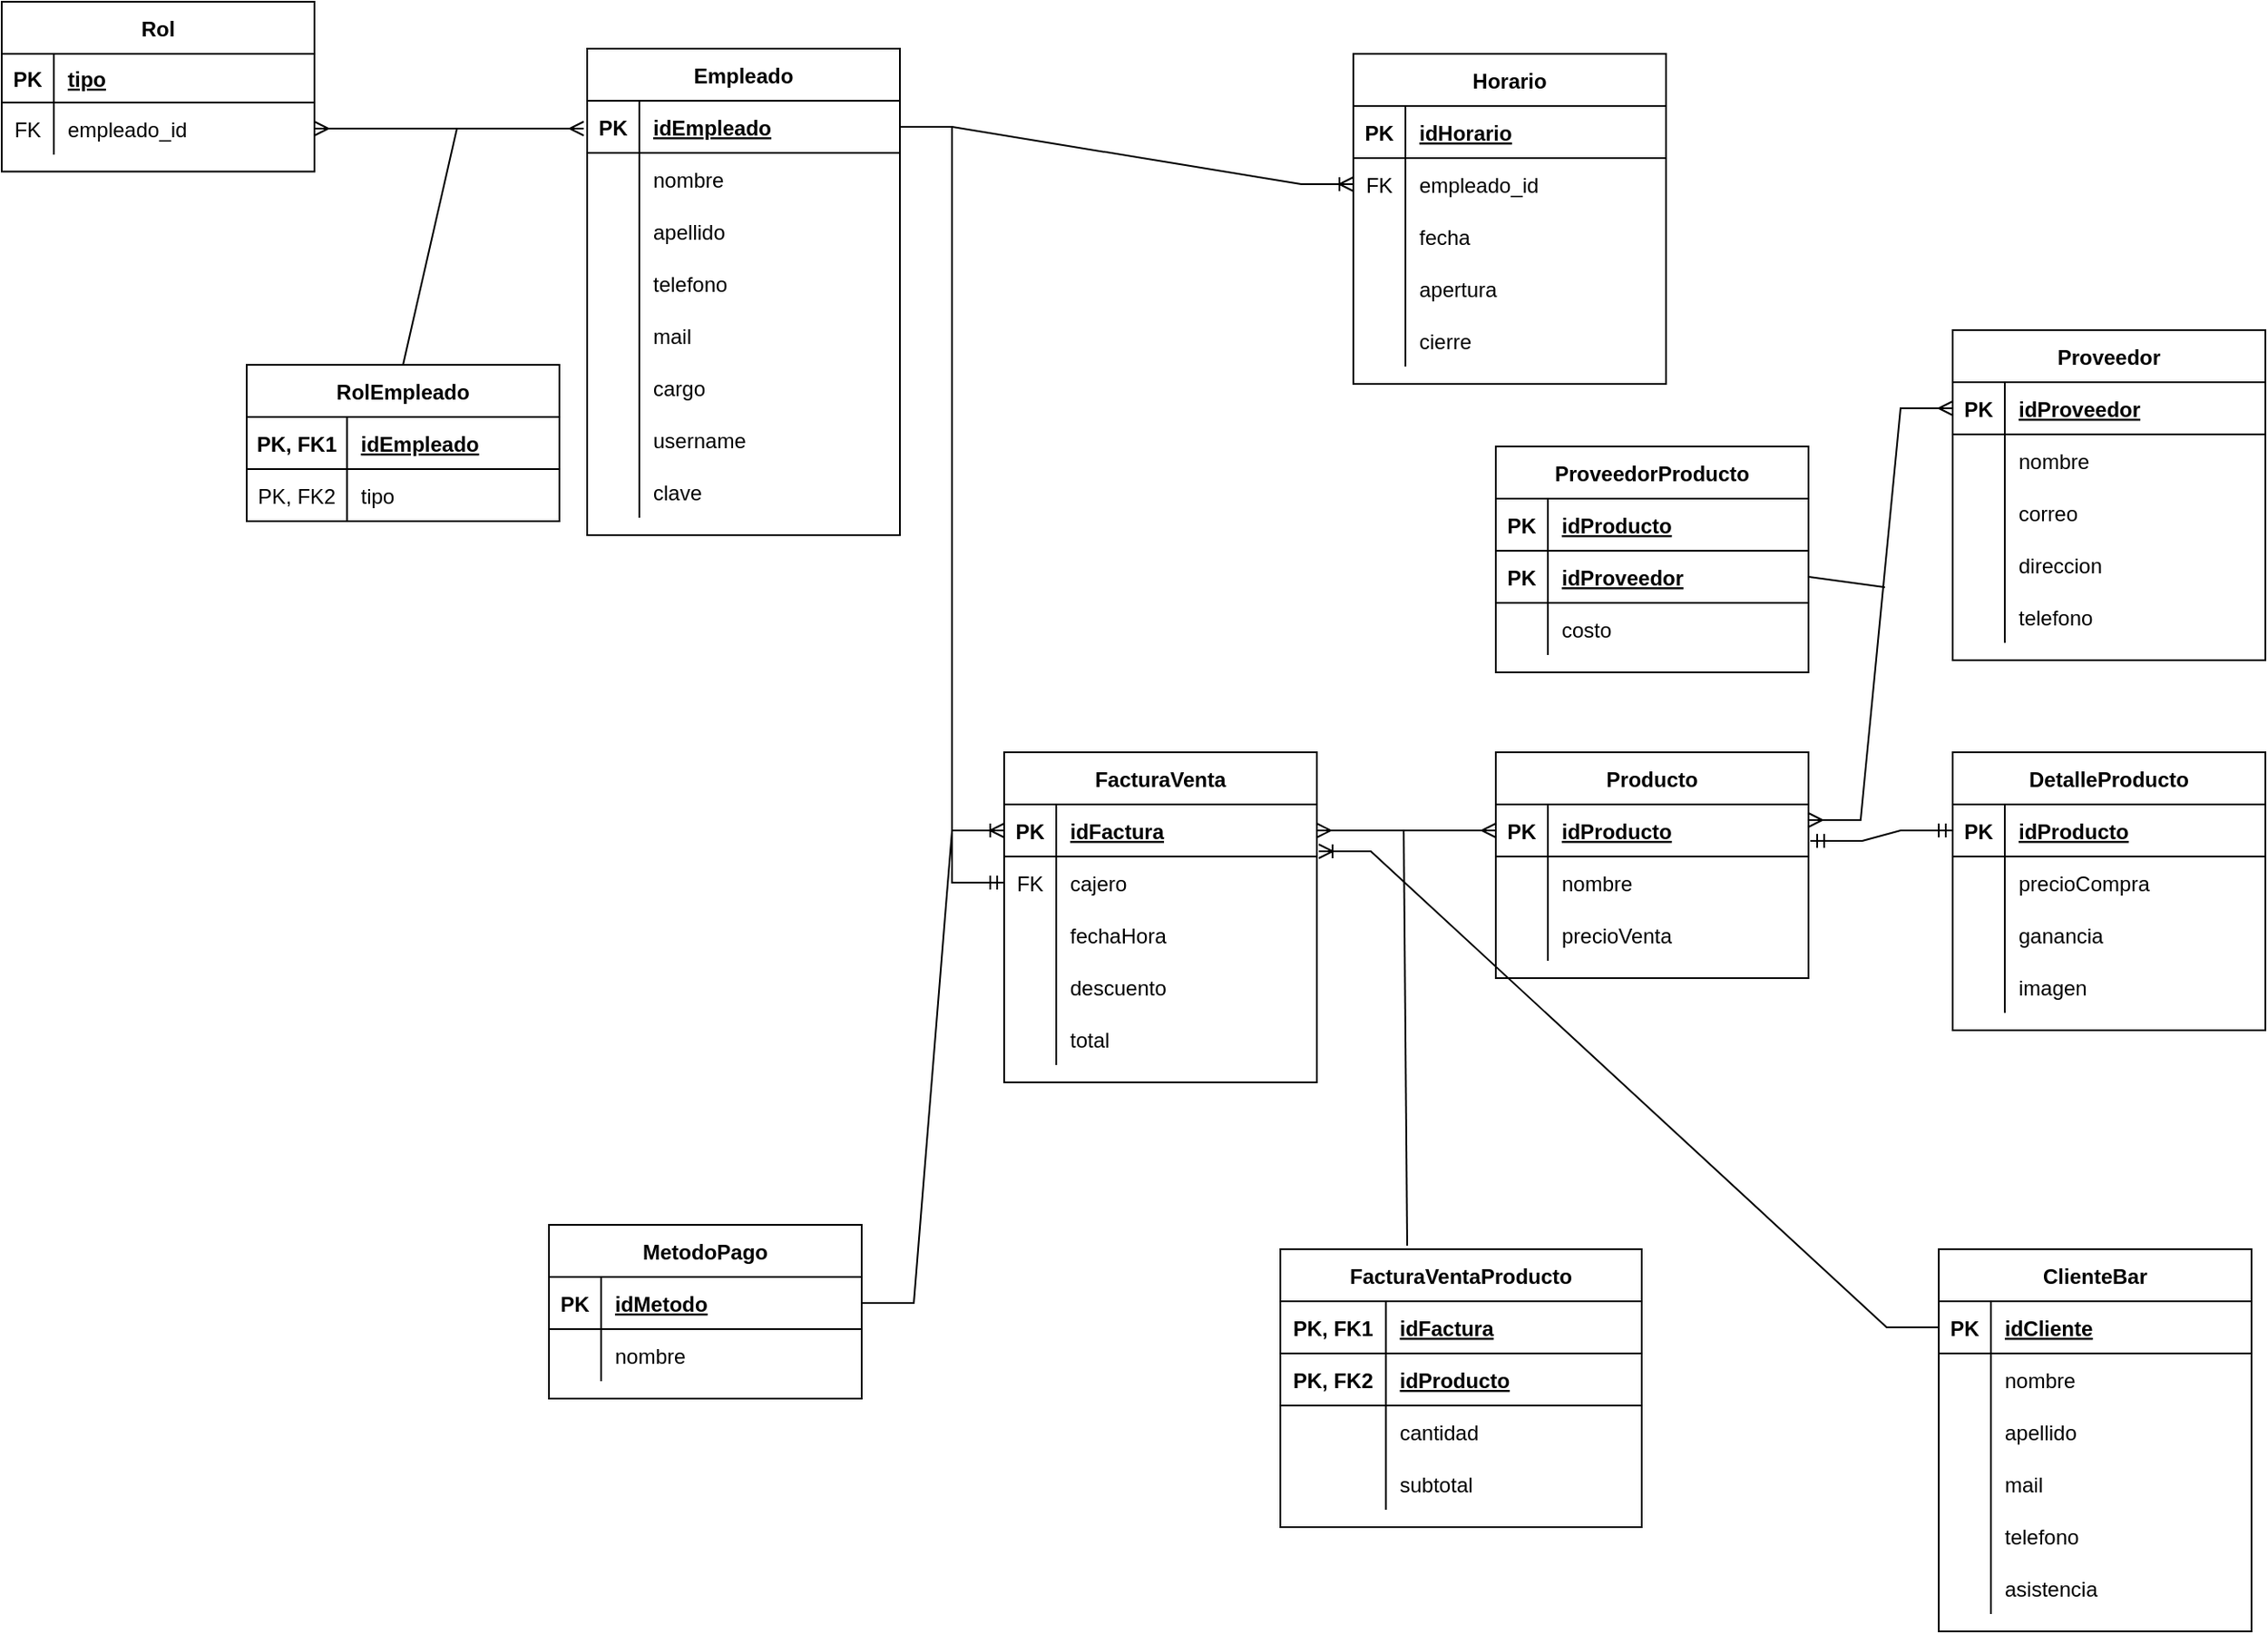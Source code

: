 <mxfile version="20.3.2" type="github" pages="2">
  <diagram id="lW57b-TwLnBvwgSmgEpE" name="Página-1">
    <mxGraphModel dx="2315" dy="766" grid="0" gridSize="10" guides="1" tooltips="1" connect="1" arrows="1" fold="1" page="1" pageScale="1" pageWidth="827" pageHeight="1169" math="0" shadow="0">
      <root>
        <mxCell id="0" />
        <mxCell id="1" parent="0" />
        <mxCell id="X1P7PTGHwS4XphQ649KA-1" value="Empleado" style="shape=table;startSize=30;container=1;collapsible=1;childLayout=tableLayout;fixedRows=1;rowLines=0;fontStyle=1;align=center;resizeLast=1;" parent="1" vertex="1">
          <mxGeometry x="20" y="49" width="180" height="280" as="geometry" />
        </mxCell>
        <mxCell id="X1P7PTGHwS4XphQ649KA-2" value="" style="shape=tableRow;horizontal=0;startSize=0;swimlaneHead=0;swimlaneBody=0;fillColor=none;collapsible=0;dropTarget=0;points=[[0,0.5],[1,0.5]];portConstraint=eastwest;top=0;left=0;right=0;bottom=1;" parent="X1P7PTGHwS4XphQ649KA-1" vertex="1">
          <mxGeometry y="30" width="180" height="30" as="geometry" />
        </mxCell>
        <mxCell id="X1P7PTGHwS4XphQ649KA-3" value="PK" style="shape=partialRectangle;connectable=0;fillColor=none;top=0;left=0;bottom=0;right=0;fontStyle=1;overflow=hidden;" parent="X1P7PTGHwS4XphQ649KA-2" vertex="1">
          <mxGeometry width="30" height="30" as="geometry">
            <mxRectangle width="30" height="30" as="alternateBounds" />
          </mxGeometry>
        </mxCell>
        <mxCell id="X1P7PTGHwS4XphQ649KA-4" value="idEmpleado" style="shape=partialRectangle;connectable=0;fillColor=none;top=0;left=0;bottom=0;right=0;align=left;spacingLeft=6;fontStyle=5;overflow=hidden;" parent="X1P7PTGHwS4XphQ649KA-2" vertex="1">
          <mxGeometry x="30" width="150" height="30" as="geometry">
            <mxRectangle width="150" height="30" as="alternateBounds" />
          </mxGeometry>
        </mxCell>
        <mxCell id="X1P7PTGHwS4XphQ649KA-5" value="" style="shape=tableRow;horizontal=0;startSize=0;swimlaneHead=0;swimlaneBody=0;fillColor=none;collapsible=0;dropTarget=0;points=[[0,0.5],[1,0.5]];portConstraint=eastwest;top=0;left=0;right=0;bottom=0;" parent="X1P7PTGHwS4XphQ649KA-1" vertex="1">
          <mxGeometry y="60" width="180" height="30" as="geometry" />
        </mxCell>
        <mxCell id="X1P7PTGHwS4XphQ649KA-6" value="" style="shape=partialRectangle;connectable=0;fillColor=none;top=0;left=0;bottom=0;right=0;editable=1;overflow=hidden;" parent="X1P7PTGHwS4XphQ649KA-5" vertex="1">
          <mxGeometry width="30" height="30" as="geometry">
            <mxRectangle width="30" height="30" as="alternateBounds" />
          </mxGeometry>
        </mxCell>
        <mxCell id="X1P7PTGHwS4XphQ649KA-7" value="nombre" style="shape=partialRectangle;connectable=0;fillColor=none;top=0;left=0;bottom=0;right=0;align=left;spacingLeft=6;overflow=hidden;" parent="X1P7PTGHwS4XphQ649KA-5" vertex="1">
          <mxGeometry x="30" width="150" height="30" as="geometry">
            <mxRectangle width="150" height="30" as="alternateBounds" />
          </mxGeometry>
        </mxCell>
        <mxCell id="X1P7PTGHwS4XphQ649KA-8" value="" style="shape=tableRow;horizontal=0;startSize=0;swimlaneHead=0;swimlaneBody=0;fillColor=none;collapsible=0;dropTarget=0;points=[[0,0.5],[1,0.5]];portConstraint=eastwest;top=0;left=0;right=0;bottom=0;" parent="X1P7PTGHwS4XphQ649KA-1" vertex="1">
          <mxGeometry y="90" width="180" height="30" as="geometry" />
        </mxCell>
        <mxCell id="X1P7PTGHwS4XphQ649KA-9" value="" style="shape=partialRectangle;connectable=0;fillColor=none;top=0;left=0;bottom=0;right=0;editable=1;overflow=hidden;" parent="X1P7PTGHwS4XphQ649KA-8" vertex="1">
          <mxGeometry width="30" height="30" as="geometry">
            <mxRectangle width="30" height="30" as="alternateBounds" />
          </mxGeometry>
        </mxCell>
        <mxCell id="X1P7PTGHwS4XphQ649KA-10" value="apellido" style="shape=partialRectangle;connectable=0;fillColor=none;top=0;left=0;bottom=0;right=0;align=left;spacingLeft=6;overflow=hidden;" parent="X1P7PTGHwS4XphQ649KA-8" vertex="1">
          <mxGeometry x="30" width="150" height="30" as="geometry">
            <mxRectangle width="150" height="30" as="alternateBounds" />
          </mxGeometry>
        </mxCell>
        <mxCell id="X1P7PTGHwS4XphQ649KA-11" value="" style="shape=tableRow;horizontal=0;startSize=0;swimlaneHead=0;swimlaneBody=0;fillColor=none;collapsible=0;dropTarget=0;points=[[0,0.5],[1,0.5]];portConstraint=eastwest;top=0;left=0;right=0;bottom=0;" parent="X1P7PTGHwS4XphQ649KA-1" vertex="1">
          <mxGeometry y="120" width="180" height="30" as="geometry" />
        </mxCell>
        <mxCell id="X1P7PTGHwS4XphQ649KA-12" value="" style="shape=partialRectangle;connectable=0;fillColor=none;top=0;left=0;bottom=0;right=0;editable=1;overflow=hidden;" parent="X1P7PTGHwS4XphQ649KA-11" vertex="1">
          <mxGeometry width="30" height="30" as="geometry">
            <mxRectangle width="30" height="30" as="alternateBounds" />
          </mxGeometry>
        </mxCell>
        <mxCell id="X1P7PTGHwS4XphQ649KA-13" value="telefono" style="shape=partialRectangle;connectable=0;fillColor=none;top=0;left=0;bottom=0;right=0;align=left;spacingLeft=6;overflow=hidden;" parent="X1P7PTGHwS4XphQ649KA-11" vertex="1">
          <mxGeometry x="30" width="150" height="30" as="geometry">
            <mxRectangle width="150" height="30" as="alternateBounds" />
          </mxGeometry>
        </mxCell>
        <mxCell id="X1P7PTGHwS4XphQ649KA-14" value="" style="shape=tableRow;horizontal=0;startSize=0;swimlaneHead=0;swimlaneBody=0;fillColor=none;collapsible=0;dropTarget=0;points=[[0,0.5],[1,0.5]];portConstraint=eastwest;top=0;left=0;right=0;bottom=0;" parent="X1P7PTGHwS4XphQ649KA-1" vertex="1">
          <mxGeometry y="150" width="180" height="30" as="geometry" />
        </mxCell>
        <mxCell id="X1P7PTGHwS4XphQ649KA-15" value="" style="shape=partialRectangle;connectable=0;fillColor=none;top=0;left=0;bottom=0;right=0;editable=1;overflow=hidden;" parent="X1P7PTGHwS4XphQ649KA-14" vertex="1">
          <mxGeometry width="30" height="30" as="geometry">
            <mxRectangle width="30" height="30" as="alternateBounds" />
          </mxGeometry>
        </mxCell>
        <mxCell id="X1P7PTGHwS4XphQ649KA-16" value="mail" style="shape=partialRectangle;connectable=0;fillColor=none;top=0;left=0;bottom=0;right=0;align=left;spacingLeft=6;overflow=hidden;" parent="X1P7PTGHwS4XphQ649KA-14" vertex="1">
          <mxGeometry x="30" width="150" height="30" as="geometry">
            <mxRectangle width="150" height="30" as="alternateBounds" />
          </mxGeometry>
        </mxCell>
        <mxCell id="X1P7PTGHwS4XphQ649KA-17" value="" style="shape=tableRow;horizontal=0;startSize=0;swimlaneHead=0;swimlaneBody=0;fillColor=none;collapsible=0;dropTarget=0;points=[[0,0.5],[1,0.5]];portConstraint=eastwest;top=0;left=0;right=0;bottom=0;" parent="X1P7PTGHwS4XphQ649KA-1" vertex="1">
          <mxGeometry y="180" width="180" height="30" as="geometry" />
        </mxCell>
        <mxCell id="X1P7PTGHwS4XphQ649KA-18" value="" style="shape=partialRectangle;connectable=0;fillColor=none;top=0;left=0;bottom=0;right=0;editable=1;overflow=hidden;" parent="X1P7PTGHwS4XphQ649KA-17" vertex="1">
          <mxGeometry width="30" height="30" as="geometry">
            <mxRectangle width="30" height="30" as="alternateBounds" />
          </mxGeometry>
        </mxCell>
        <mxCell id="X1P7PTGHwS4XphQ649KA-19" value="cargo" style="shape=partialRectangle;connectable=0;fillColor=none;top=0;left=0;bottom=0;right=0;align=left;spacingLeft=6;overflow=hidden;" parent="X1P7PTGHwS4XphQ649KA-17" vertex="1">
          <mxGeometry x="30" width="150" height="30" as="geometry">
            <mxRectangle width="150" height="30" as="alternateBounds" />
          </mxGeometry>
        </mxCell>
        <mxCell id="X1P7PTGHwS4XphQ649KA-20" value="" style="shape=tableRow;horizontal=0;startSize=0;swimlaneHead=0;swimlaneBody=0;fillColor=none;collapsible=0;dropTarget=0;points=[[0,0.5],[1,0.5]];portConstraint=eastwest;top=0;left=0;right=0;bottom=0;" parent="X1P7PTGHwS4XphQ649KA-1" vertex="1">
          <mxGeometry y="210" width="180" height="30" as="geometry" />
        </mxCell>
        <mxCell id="X1P7PTGHwS4XphQ649KA-21" value="" style="shape=partialRectangle;connectable=0;fillColor=none;top=0;left=0;bottom=0;right=0;editable=1;overflow=hidden;" parent="X1P7PTGHwS4XphQ649KA-20" vertex="1">
          <mxGeometry width="30" height="30" as="geometry">
            <mxRectangle width="30" height="30" as="alternateBounds" />
          </mxGeometry>
        </mxCell>
        <mxCell id="X1P7PTGHwS4XphQ649KA-22" value="username" style="shape=partialRectangle;connectable=0;fillColor=none;top=0;left=0;bottom=0;right=0;align=left;spacingLeft=6;overflow=hidden;" parent="X1P7PTGHwS4XphQ649KA-20" vertex="1">
          <mxGeometry x="30" width="150" height="30" as="geometry">
            <mxRectangle width="150" height="30" as="alternateBounds" />
          </mxGeometry>
        </mxCell>
        <mxCell id="X1P7PTGHwS4XphQ649KA-23" value="" style="shape=tableRow;horizontal=0;startSize=0;swimlaneHead=0;swimlaneBody=0;fillColor=none;collapsible=0;dropTarget=0;points=[[0,0.5],[1,0.5]];portConstraint=eastwest;top=0;left=0;right=0;bottom=0;" parent="X1P7PTGHwS4XphQ649KA-1" vertex="1">
          <mxGeometry y="240" width="180" height="30" as="geometry" />
        </mxCell>
        <mxCell id="X1P7PTGHwS4XphQ649KA-24" value="" style="shape=partialRectangle;connectable=0;fillColor=none;top=0;left=0;bottom=0;right=0;editable=1;overflow=hidden;" parent="X1P7PTGHwS4XphQ649KA-23" vertex="1">
          <mxGeometry width="30" height="30" as="geometry">
            <mxRectangle width="30" height="30" as="alternateBounds" />
          </mxGeometry>
        </mxCell>
        <mxCell id="X1P7PTGHwS4XphQ649KA-25" value="clave" style="shape=partialRectangle;connectable=0;fillColor=none;top=0;left=0;bottom=0;right=0;align=left;spacingLeft=6;overflow=hidden;" parent="X1P7PTGHwS4XphQ649KA-23" vertex="1">
          <mxGeometry x="30" width="150" height="30" as="geometry">
            <mxRectangle width="150" height="30" as="alternateBounds" />
          </mxGeometry>
        </mxCell>
        <mxCell id="X1P7PTGHwS4XphQ649KA-43" value="Horario" style="shape=table;startSize=30;container=1;collapsible=1;childLayout=tableLayout;fixedRows=1;rowLines=0;fontStyle=1;align=center;resizeLast=1;" parent="1" vertex="1">
          <mxGeometry x="461" y="52" width="180" height="190" as="geometry">
            <mxRectangle x="263" y="49" width="78" height="30" as="alternateBounds" />
          </mxGeometry>
        </mxCell>
        <mxCell id="X1P7PTGHwS4XphQ649KA-44" value="" style="shape=tableRow;horizontal=0;startSize=0;swimlaneHead=0;swimlaneBody=0;fillColor=none;collapsible=0;dropTarget=0;points=[[0,0.5],[1,0.5]];portConstraint=eastwest;top=0;left=0;right=0;bottom=1;" parent="X1P7PTGHwS4XphQ649KA-43" vertex="1">
          <mxGeometry y="30" width="180" height="30" as="geometry" />
        </mxCell>
        <mxCell id="X1P7PTGHwS4XphQ649KA-45" value="PK" style="shape=partialRectangle;connectable=0;fillColor=none;top=0;left=0;bottom=0;right=0;fontStyle=1;overflow=hidden;" parent="X1P7PTGHwS4XphQ649KA-44" vertex="1">
          <mxGeometry width="30" height="30" as="geometry">
            <mxRectangle width="30" height="30" as="alternateBounds" />
          </mxGeometry>
        </mxCell>
        <mxCell id="X1P7PTGHwS4XphQ649KA-46" value="idHorario" style="shape=partialRectangle;connectable=0;fillColor=none;top=0;left=0;bottom=0;right=0;align=left;spacingLeft=6;fontStyle=5;overflow=hidden;" parent="X1P7PTGHwS4XphQ649KA-44" vertex="1">
          <mxGeometry x="30" width="150" height="30" as="geometry">
            <mxRectangle width="150" height="30" as="alternateBounds" />
          </mxGeometry>
        </mxCell>
        <mxCell id="X1P7PTGHwS4XphQ649KA-47" value="" style="shape=tableRow;horizontal=0;startSize=0;swimlaneHead=0;swimlaneBody=0;fillColor=none;collapsible=0;dropTarget=0;points=[[0,0.5],[1,0.5]];portConstraint=eastwest;top=0;left=0;right=0;bottom=0;" parent="X1P7PTGHwS4XphQ649KA-43" vertex="1">
          <mxGeometry y="60" width="180" height="30" as="geometry" />
        </mxCell>
        <mxCell id="X1P7PTGHwS4XphQ649KA-48" value="FK" style="shape=partialRectangle;connectable=0;fillColor=none;top=0;left=0;bottom=0;right=0;editable=1;overflow=hidden;" parent="X1P7PTGHwS4XphQ649KA-47" vertex="1">
          <mxGeometry width="30" height="30" as="geometry">
            <mxRectangle width="30" height="30" as="alternateBounds" />
          </mxGeometry>
        </mxCell>
        <mxCell id="X1P7PTGHwS4XphQ649KA-49" value="empleado_id" style="shape=partialRectangle;connectable=0;fillColor=none;top=0;left=0;bottom=0;right=0;align=left;spacingLeft=6;overflow=hidden;" parent="X1P7PTGHwS4XphQ649KA-47" vertex="1">
          <mxGeometry x="30" width="150" height="30" as="geometry">
            <mxRectangle width="150" height="30" as="alternateBounds" />
          </mxGeometry>
        </mxCell>
        <mxCell id="X1P7PTGHwS4XphQ649KA-57" value="" style="shape=tableRow;horizontal=0;startSize=0;swimlaneHead=0;swimlaneBody=0;fillColor=none;collapsible=0;dropTarget=0;points=[[0,0.5],[1,0.5]];portConstraint=eastwest;top=0;left=0;right=0;bottom=0;" parent="X1P7PTGHwS4XphQ649KA-43" vertex="1">
          <mxGeometry y="90" width="180" height="30" as="geometry" />
        </mxCell>
        <mxCell id="X1P7PTGHwS4XphQ649KA-58" value="" style="shape=partialRectangle;connectable=0;fillColor=none;top=0;left=0;bottom=0;right=0;editable=1;overflow=hidden;" parent="X1P7PTGHwS4XphQ649KA-57" vertex="1">
          <mxGeometry width="30" height="30" as="geometry">
            <mxRectangle width="30" height="30" as="alternateBounds" />
          </mxGeometry>
        </mxCell>
        <mxCell id="X1P7PTGHwS4XphQ649KA-59" value="fecha" style="shape=partialRectangle;connectable=0;fillColor=none;top=0;left=0;bottom=0;right=0;align=left;spacingLeft=6;overflow=hidden;" parent="X1P7PTGHwS4XphQ649KA-57" vertex="1">
          <mxGeometry x="30" width="150" height="30" as="geometry">
            <mxRectangle width="150" height="30" as="alternateBounds" />
          </mxGeometry>
        </mxCell>
        <mxCell id="X1P7PTGHwS4XphQ649KA-50" value="" style="shape=tableRow;horizontal=0;startSize=0;swimlaneHead=0;swimlaneBody=0;fillColor=none;collapsible=0;dropTarget=0;points=[[0,0.5],[1,0.5]];portConstraint=eastwest;top=0;left=0;right=0;bottom=0;" parent="X1P7PTGHwS4XphQ649KA-43" vertex="1">
          <mxGeometry y="120" width="180" height="30" as="geometry" />
        </mxCell>
        <mxCell id="X1P7PTGHwS4XphQ649KA-51" value="" style="shape=partialRectangle;connectable=0;fillColor=none;top=0;left=0;bottom=0;right=0;editable=1;overflow=hidden;" parent="X1P7PTGHwS4XphQ649KA-50" vertex="1">
          <mxGeometry width="30" height="30" as="geometry">
            <mxRectangle width="30" height="30" as="alternateBounds" />
          </mxGeometry>
        </mxCell>
        <mxCell id="X1P7PTGHwS4XphQ649KA-52" value="apertura" style="shape=partialRectangle;connectable=0;fillColor=none;top=0;left=0;bottom=0;right=0;align=left;spacingLeft=6;overflow=hidden;" parent="X1P7PTGHwS4XphQ649KA-50" vertex="1">
          <mxGeometry x="30" width="150" height="30" as="geometry">
            <mxRectangle width="150" height="30" as="alternateBounds" />
          </mxGeometry>
        </mxCell>
        <mxCell id="X1P7PTGHwS4XphQ649KA-53" value="" style="shape=tableRow;horizontal=0;startSize=0;swimlaneHead=0;swimlaneBody=0;fillColor=none;collapsible=0;dropTarget=0;points=[[0,0.5],[1,0.5]];portConstraint=eastwest;top=0;left=0;right=0;bottom=0;" parent="X1P7PTGHwS4XphQ649KA-43" vertex="1">
          <mxGeometry y="150" width="180" height="30" as="geometry" />
        </mxCell>
        <mxCell id="X1P7PTGHwS4XphQ649KA-54" value="" style="shape=partialRectangle;connectable=0;fillColor=none;top=0;left=0;bottom=0;right=0;editable=1;overflow=hidden;" parent="X1P7PTGHwS4XphQ649KA-53" vertex="1">
          <mxGeometry width="30" height="30" as="geometry">
            <mxRectangle width="30" height="30" as="alternateBounds" />
          </mxGeometry>
        </mxCell>
        <mxCell id="X1P7PTGHwS4XphQ649KA-55" value="cierre" style="shape=partialRectangle;connectable=0;fillColor=none;top=0;left=0;bottom=0;right=0;align=left;spacingLeft=6;overflow=hidden;" parent="X1P7PTGHwS4XphQ649KA-53" vertex="1">
          <mxGeometry x="30" width="150" height="30" as="geometry">
            <mxRectangle width="150" height="30" as="alternateBounds" />
          </mxGeometry>
        </mxCell>
        <mxCell id="X1P7PTGHwS4XphQ649KA-56" value="" style="edgeStyle=entityRelationEdgeStyle;fontSize=12;html=1;endArrow=ERoneToMany;rounded=0;exitX=1;exitY=0.5;exitDx=0;exitDy=0;entryX=0;entryY=0.5;entryDx=0;entryDy=0;" parent="1" source="X1P7PTGHwS4XphQ649KA-2" target="X1P7PTGHwS4XphQ649KA-47" edge="1">
          <mxGeometry width="100" height="100" relative="1" as="geometry">
            <mxPoint x="307" y="224" as="sourcePoint" />
            <mxPoint x="407" y="124" as="targetPoint" />
          </mxGeometry>
        </mxCell>
        <mxCell id="7folMFNce2Q8STamdjqk-1" value="Rol" style="shape=table;startSize=30;container=1;collapsible=1;childLayout=tableLayout;fixedRows=1;rowLines=0;fontStyle=1;align=center;resizeLast=1;" vertex="1" parent="1">
          <mxGeometry x="-317" y="22" width="180" height="97.75" as="geometry" />
        </mxCell>
        <mxCell id="7folMFNce2Q8STamdjqk-2" value="" style="shape=tableRow;horizontal=0;startSize=0;swimlaneHead=0;swimlaneBody=0;fillColor=none;collapsible=0;dropTarget=0;points=[[0,0.5],[1,0.5]];portConstraint=eastwest;top=0;left=0;right=0;bottom=1;" vertex="1" parent="7folMFNce2Q8STamdjqk-1">
          <mxGeometry y="30" width="180" height="28" as="geometry" />
        </mxCell>
        <mxCell id="7folMFNce2Q8STamdjqk-3" value="PK" style="shape=partialRectangle;connectable=0;fillColor=none;top=0;left=0;bottom=0;right=0;fontStyle=1;overflow=hidden;" vertex="1" parent="7folMFNce2Q8STamdjqk-2">
          <mxGeometry width="30" height="28" as="geometry">
            <mxRectangle width="30" height="28" as="alternateBounds" />
          </mxGeometry>
        </mxCell>
        <mxCell id="7folMFNce2Q8STamdjqk-4" value="tipo" style="shape=partialRectangle;connectable=0;fillColor=none;top=0;left=0;bottom=0;right=0;align=left;spacingLeft=6;fontStyle=5;overflow=hidden;" vertex="1" parent="7folMFNce2Q8STamdjqk-2">
          <mxGeometry x="30" width="150" height="28" as="geometry">
            <mxRectangle width="150" height="28" as="alternateBounds" />
          </mxGeometry>
        </mxCell>
        <mxCell id="7folMFNce2Q8STamdjqk-8" value="" style="shape=tableRow;horizontal=0;startSize=0;swimlaneHead=0;swimlaneBody=0;fillColor=none;collapsible=0;dropTarget=0;points=[[0,0.5],[1,0.5]];portConstraint=eastwest;top=0;left=0;right=0;bottom=0;" vertex="1" parent="7folMFNce2Q8STamdjqk-1">
          <mxGeometry y="58" width="180" height="30" as="geometry" />
        </mxCell>
        <mxCell id="7folMFNce2Q8STamdjqk-9" value="FK" style="shape=partialRectangle;connectable=0;fillColor=none;top=0;left=0;bottom=0;right=0;editable=1;overflow=hidden;" vertex="1" parent="7folMFNce2Q8STamdjqk-8">
          <mxGeometry width="30" height="30" as="geometry">
            <mxRectangle width="30" height="30" as="alternateBounds" />
          </mxGeometry>
        </mxCell>
        <mxCell id="7folMFNce2Q8STamdjqk-10" value="empleado_id" style="shape=partialRectangle;connectable=0;fillColor=none;top=0;left=0;bottom=0;right=0;align=left;spacingLeft=6;overflow=hidden;" vertex="1" parent="7folMFNce2Q8STamdjqk-8">
          <mxGeometry x="30" width="150" height="30" as="geometry">
            <mxRectangle width="150" height="30" as="alternateBounds" />
          </mxGeometry>
        </mxCell>
        <mxCell id="7folMFNce2Q8STamdjqk-15" value="FacturaVenta" style="shape=table;startSize=30;container=1;collapsible=1;childLayout=tableLayout;fixedRows=1;rowLines=0;fontStyle=1;align=center;resizeLast=1;" vertex="1" parent="1">
          <mxGeometry x="260" y="454" width="180" height="190" as="geometry" />
        </mxCell>
        <mxCell id="7folMFNce2Q8STamdjqk-16" value="" style="shape=tableRow;horizontal=0;startSize=0;swimlaneHead=0;swimlaneBody=0;fillColor=none;collapsible=0;dropTarget=0;points=[[0,0.5],[1,0.5]];portConstraint=eastwest;top=0;left=0;right=0;bottom=1;" vertex="1" parent="7folMFNce2Q8STamdjqk-15">
          <mxGeometry y="30" width="180" height="30" as="geometry" />
        </mxCell>
        <mxCell id="7folMFNce2Q8STamdjqk-17" value="PK" style="shape=partialRectangle;connectable=0;fillColor=none;top=0;left=0;bottom=0;right=0;fontStyle=1;overflow=hidden;" vertex="1" parent="7folMFNce2Q8STamdjqk-16">
          <mxGeometry width="30" height="30" as="geometry">
            <mxRectangle width="30" height="30" as="alternateBounds" />
          </mxGeometry>
        </mxCell>
        <mxCell id="7folMFNce2Q8STamdjqk-18" value="idFactura" style="shape=partialRectangle;connectable=0;fillColor=none;top=0;left=0;bottom=0;right=0;align=left;spacingLeft=6;fontStyle=5;overflow=hidden;" vertex="1" parent="7folMFNce2Q8STamdjqk-16">
          <mxGeometry x="30" width="150" height="30" as="geometry">
            <mxRectangle width="150" height="30" as="alternateBounds" />
          </mxGeometry>
        </mxCell>
        <mxCell id="7folMFNce2Q8STamdjqk-28" value="" style="shape=tableRow;horizontal=0;startSize=0;swimlaneHead=0;swimlaneBody=0;fillColor=none;collapsible=0;dropTarget=0;points=[[0,0.5],[1,0.5]];portConstraint=eastwest;top=0;left=0;right=0;bottom=0;" vertex="1" parent="7folMFNce2Q8STamdjqk-15">
          <mxGeometry y="60" width="180" height="30" as="geometry" />
        </mxCell>
        <mxCell id="7folMFNce2Q8STamdjqk-29" value="FK" style="shape=partialRectangle;connectable=0;fillColor=none;top=0;left=0;bottom=0;right=0;editable=1;overflow=hidden;" vertex="1" parent="7folMFNce2Q8STamdjqk-28">
          <mxGeometry width="30" height="30" as="geometry">
            <mxRectangle width="30" height="30" as="alternateBounds" />
          </mxGeometry>
        </mxCell>
        <mxCell id="7folMFNce2Q8STamdjqk-30" value="cajero" style="shape=partialRectangle;connectable=0;fillColor=none;top=0;left=0;bottom=0;right=0;align=left;spacingLeft=6;overflow=hidden;" vertex="1" parent="7folMFNce2Q8STamdjqk-28">
          <mxGeometry x="30" width="150" height="30" as="geometry">
            <mxRectangle width="150" height="30" as="alternateBounds" />
          </mxGeometry>
        </mxCell>
        <mxCell id="7folMFNce2Q8STamdjqk-19" value="" style="shape=tableRow;horizontal=0;startSize=0;swimlaneHead=0;swimlaneBody=0;fillColor=none;collapsible=0;dropTarget=0;points=[[0,0.5],[1,0.5]];portConstraint=eastwest;top=0;left=0;right=0;bottom=0;" vertex="1" parent="7folMFNce2Q8STamdjqk-15">
          <mxGeometry y="90" width="180" height="30" as="geometry" />
        </mxCell>
        <mxCell id="7folMFNce2Q8STamdjqk-20" value="" style="shape=partialRectangle;connectable=0;fillColor=none;top=0;left=0;bottom=0;right=0;editable=1;overflow=hidden;" vertex="1" parent="7folMFNce2Q8STamdjqk-19">
          <mxGeometry width="30" height="30" as="geometry">
            <mxRectangle width="30" height="30" as="alternateBounds" />
          </mxGeometry>
        </mxCell>
        <mxCell id="7folMFNce2Q8STamdjqk-21" value="fechaHora" style="shape=partialRectangle;connectable=0;fillColor=none;top=0;left=0;bottom=0;right=0;align=left;spacingLeft=6;overflow=hidden;" vertex="1" parent="7folMFNce2Q8STamdjqk-19">
          <mxGeometry x="30" width="150" height="30" as="geometry">
            <mxRectangle width="150" height="30" as="alternateBounds" />
          </mxGeometry>
        </mxCell>
        <mxCell id="7folMFNce2Q8STamdjqk-22" value="" style="shape=tableRow;horizontal=0;startSize=0;swimlaneHead=0;swimlaneBody=0;fillColor=none;collapsible=0;dropTarget=0;points=[[0,0.5],[1,0.5]];portConstraint=eastwest;top=0;left=0;right=0;bottom=0;" vertex="1" parent="7folMFNce2Q8STamdjqk-15">
          <mxGeometry y="120" width="180" height="30" as="geometry" />
        </mxCell>
        <mxCell id="7folMFNce2Q8STamdjqk-23" value="" style="shape=partialRectangle;connectable=0;fillColor=none;top=0;left=0;bottom=0;right=0;editable=1;overflow=hidden;" vertex="1" parent="7folMFNce2Q8STamdjqk-22">
          <mxGeometry width="30" height="30" as="geometry">
            <mxRectangle width="30" height="30" as="alternateBounds" />
          </mxGeometry>
        </mxCell>
        <mxCell id="7folMFNce2Q8STamdjqk-24" value="descuento" style="shape=partialRectangle;connectable=0;fillColor=none;top=0;left=0;bottom=0;right=0;align=left;spacingLeft=6;overflow=hidden;" vertex="1" parent="7folMFNce2Q8STamdjqk-22">
          <mxGeometry x="30" width="150" height="30" as="geometry">
            <mxRectangle width="150" height="30" as="alternateBounds" />
          </mxGeometry>
        </mxCell>
        <mxCell id="7folMFNce2Q8STamdjqk-25" value="" style="shape=tableRow;horizontal=0;startSize=0;swimlaneHead=0;swimlaneBody=0;fillColor=none;collapsible=0;dropTarget=0;points=[[0,0.5],[1,0.5]];portConstraint=eastwest;top=0;left=0;right=0;bottom=0;" vertex="1" parent="7folMFNce2Q8STamdjqk-15">
          <mxGeometry y="150" width="180" height="30" as="geometry" />
        </mxCell>
        <mxCell id="7folMFNce2Q8STamdjqk-26" value="" style="shape=partialRectangle;connectable=0;fillColor=none;top=0;left=0;bottom=0;right=0;editable=1;overflow=hidden;" vertex="1" parent="7folMFNce2Q8STamdjqk-25">
          <mxGeometry width="30" height="30" as="geometry">
            <mxRectangle width="30" height="30" as="alternateBounds" />
          </mxGeometry>
        </mxCell>
        <mxCell id="7folMFNce2Q8STamdjqk-27" value="total" style="shape=partialRectangle;connectable=0;fillColor=none;top=0;left=0;bottom=0;right=0;align=left;spacingLeft=6;overflow=hidden;" vertex="1" parent="7folMFNce2Q8STamdjqk-25">
          <mxGeometry x="30" width="150" height="30" as="geometry">
            <mxRectangle width="150" height="30" as="alternateBounds" />
          </mxGeometry>
        </mxCell>
        <mxCell id="7folMFNce2Q8STamdjqk-31" value="" style="edgeStyle=entityRelationEdgeStyle;fontSize=12;html=1;endArrow=ERmandOne;rounded=0;exitX=1;exitY=0.5;exitDx=0;exitDy=0;entryX=0;entryY=0.5;entryDx=0;entryDy=0;" edge="1" parent="1" source="X1P7PTGHwS4XphQ649KA-2" target="7folMFNce2Q8STamdjqk-28">
          <mxGeometry width="100" height="100" relative="1" as="geometry">
            <mxPoint x="330" y="437" as="sourcePoint" />
            <mxPoint x="430" y="337" as="targetPoint" />
          </mxGeometry>
        </mxCell>
        <mxCell id="7folMFNce2Q8STamdjqk-32" value="Producto" style="shape=table;startSize=30;container=1;collapsible=1;childLayout=tableLayout;fixedRows=1;rowLines=0;fontStyle=1;align=center;resizeLast=1;" vertex="1" parent="1">
          <mxGeometry x="543" y="454" width="180" height="130" as="geometry" />
        </mxCell>
        <mxCell id="7folMFNce2Q8STamdjqk-33" value="" style="shape=tableRow;horizontal=0;startSize=0;swimlaneHead=0;swimlaneBody=0;fillColor=none;collapsible=0;dropTarget=0;points=[[0,0.5],[1,0.5]];portConstraint=eastwest;top=0;left=0;right=0;bottom=1;" vertex="1" parent="7folMFNce2Q8STamdjqk-32">
          <mxGeometry y="30" width="180" height="30" as="geometry" />
        </mxCell>
        <mxCell id="7folMFNce2Q8STamdjqk-34" value="PK" style="shape=partialRectangle;connectable=0;fillColor=none;top=0;left=0;bottom=0;right=0;fontStyle=1;overflow=hidden;" vertex="1" parent="7folMFNce2Q8STamdjqk-33">
          <mxGeometry width="30" height="30" as="geometry">
            <mxRectangle width="30" height="30" as="alternateBounds" />
          </mxGeometry>
        </mxCell>
        <mxCell id="7folMFNce2Q8STamdjqk-35" value="idProducto" style="shape=partialRectangle;connectable=0;fillColor=none;top=0;left=0;bottom=0;right=0;align=left;spacingLeft=6;fontStyle=5;overflow=hidden;" vertex="1" parent="7folMFNce2Q8STamdjqk-33">
          <mxGeometry x="30" width="150" height="30" as="geometry">
            <mxRectangle width="150" height="30" as="alternateBounds" />
          </mxGeometry>
        </mxCell>
        <mxCell id="7folMFNce2Q8STamdjqk-36" value="" style="shape=tableRow;horizontal=0;startSize=0;swimlaneHead=0;swimlaneBody=0;fillColor=none;collapsible=0;dropTarget=0;points=[[0,0.5],[1,0.5]];portConstraint=eastwest;top=0;left=0;right=0;bottom=0;" vertex="1" parent="7folMFNce2Q8STamdjqk-32">
          <mxGeometry y="60" width="180" height="30" as="geometry" />
        </mxCell>
        <mxCell id="7folMFNce2Q8STamdjqk-37" value="" style="shape=partialRectangle;connectable=0;fillColor=none;top=0;left=0;bottom=0;right=0;editable=1;overflow=hidden;" vertex="1" parent="7folMFNce2Q8STamdjqk-36">
          <mxGeometry width="30" height="30" as="geometry">
            <mxRectangle width="30" height="30" as="alternateBounds" />
          </mxGeometry>
        </mxCell>
        <mxCell id="7folMFNce2Q8STamdjqk-38" value="nombre" style="shape=partialRectangle;connectable=0;fillColor=none;top=0;left=0;bottom=0;right=0;align=left;spacingLeft=6;overflow=hidden;" vertex="1" parent="7folMFNce2Q8STamdjqk-36">
          <mxGeometry x="30" width="150" height="30" as="geometry">
            <mxRectangle width="150" height="30" as="alternateBounds" />
          </mxGeometry>
        </mxCell>
        <mxCell id="7folMFNce2Q8STamdjqk-42" value="" style="shape=tableRow;horizontal=0;startSize=0;swimlaneHead=0;swimlaneBody=0;fillColor=none;collapsible=0;dropTarget=0;points=[[0,0.5],[1,0.5]];portConstraint=eastwest;top=0;left=0;right=0;bottom=0;" vertex="1" parent="7folMFNce2Q8STamdjqk-32">
          <mxGeometry y="90" width="180" height="30" as="geometry" />
        </mxCell>
        <mxCell id="7folMFNce2Q8STamdjqk-43" value="" style="shape=partialRectangle;connectable=0;fillColor=none;top=0;left=0;bottom=0;right=0;editable=1;overflow=hidden;" vertex="1" parent="7folMFNce2Q8STamdjqk-42">
          <mxGeometry width="30" height="30" as="geometry">
            <mxRectangle width="30" height="30" as="alternateBounds" />
          </mxGeometry>
        </mxCell>
        <mxCell id="7folMFNce2Q8STamdjqk-44" value="precioVenta" style="shape=partialRectangle;connectable=0;fillColor=none;top=0;left=0;bottom=0;right=0;align=left;spacingLeft=6;overflow=hidden;" vertex="1" parent="7folMFNce2Q8STamdjqk-42">
          <mxGeometry x="30" width="150" height="30" as="geometry">
            <mxRectangle width="150" height="30" as="alternateBounds" />
          </mxGeometry>
        </mxCell>
        <mxCell id="7folMFNce2Q8STamdjqk-51" value="FacturaVentaProducto" style="shape=table;startSize=30;container=1;collapsible=1;childLayout=tableLayout;fixedRows=1;rowLines=0;fontStyle=1;align=center;resizeLast=1;" vertex="1" parent="1">
          <mxGeometry x="419" y="740" width="208" height="160" as="geometry" />
        </mxCell>
        <mxCell id="7folMFNce2Q8STamdjqk-52" value="" style="shape=tableRow;horizontal=0;startSize=0;swimlaneHead=0;swimlaneBody=0;fillColor=none;collapsible=0;dropTarget=0;points=[[0,0.5],[1,0.5]];portConstraint=eastwest;top=0;left=0;right=0;bottom=1;" vertex="1" parent="7folMFNce2Q8STamdjqk-51">
          <mxGeometry y="30" width="208" height="30" as="geometry" />
        </mxCell>
        <mxCell id="7folMFNce2Q8STamdjqk-53" value="PK, FK1" style="shape=partialRectangle;connectable=0;fillColor=none;top=0;left=0;bottom=0;right=0;fontStyle=1;overflow=hidden;" vertex="1" parent="7folMFNce2Q8STamdjqk-52">
          <mxGeometry width="60.75" height="30" as="geometry">
            <mxRectangle width="60.75" height="30" as="alternateBounds" />
          </mxGeometry>
        </mxCell>
        <mxCell id="7folMFNce2Q8STamdjqk-54" value="idFactura" style="shape=partialRectangle;connectable=0;fillColor=none;top=0;left=0;bottom=0;right=0;align=left;spacingLeft=6;fontStyle=5;overflow=hidden;" vertex="1" parent="7folMFNce2Q8STamdjqk-52">
          <mxGeometry x="60.75" width="147.25" height="30" as="geometry">
            <mxRectangle width="147.25" height="30" as="alternateBounds" />
          </mxGeometry>
        </mxCell>
        <mxCell id="7folMFNce2Q8STamdjqk-65" value="" style="shape=tableRow;horizontal=0;startSize=0;swimlaneHead=0;swimlaneBody=0;fillColor=none;collapsible=0;dropTarget=0;points=[[0,0.5],[1,0.5]];portConstraint=eastwest;top=0;left=0;right=0;bottom=1;" vertex="1" parent="7folMFNce2Q8STamdjqk-51">
          <mxGeometry y="60" width="208" height="30" as="geometry" />
        </mxCell>
        <mxCell id="7folMFNce2Q8STamdjqk-66" value="PK, FK2" style="shape=partialRectangle;connectable=0;fillColor=none;top=0;left=0;bottom=0;right=0;fontStyle=1;overflow=hidden;" vertex="1" parent="7folMFNce2Q8STamdjqk-65">
          <mxGeometry width="60.75" height="30" as="geometry">
            <mxRectangle width="60.75" height="30" as="alternateBounds" />
          </mxGeometry>
        </mxCell>
        <mxCell id="7folMFNce2Q8STamdjqk-67" value="idProducto" style="shape=partialRectangle;connectable=0;fillColor=none;top=0;left=0;bottom=0;right=0;align=left;spacingLeft=6;fontStyle=5;overflow=hidden;" vertex="1" parent="7folMFNce2Q8STamdjqk-65">
          <mxGeometry x="60.75" width="147.25" height="30" as="geometry">
            <mxRectangle width="147.25" height="30" as="alternateBounds" />
          </mxGeometry>
        </mxCell>
        <mxCell id="7folMFNce2Q8STamdjqk-55" value="" style="shape=tableRow;horizontal=0;startSize=0;swimlaneHead=0;swimlaneBody=0;fillColor=none;collapsible=0;dropTarget=0;points=[[0,0.5],[1,0.5]];portConstraint=eastwest;top=0;left=0;right=0;bottom=0;" vertex="1" parent="7folMFNce2Q8STamdjqk-51">
          <mxGeometry y="90" width="208" height="30" as="geometry" />
        </mxCell>
        <mxCell id="7folMFNce2Q8STamdjqk-56" value="" style="shape=partialRectangle;connectable=0;fillColor=none;top=0;left=0;bottom=0;right=0;editable=1;overflow=hidden;" vertex="1" parent="7folMFNce2Q8STamdjqk-55">
          <mxGeometry width="60.75" height="30" as="geometry">
            <mxRectangle width="60.75" height="30" as="alternateBounds" />
          </mxGeometry>
        </mxCell>
        <mxCell id="7folMFNce2Q8STamdjqk-57" value="cantidad" style="shape=partialRectangle;connectable=0;fillColor=none;top=0;left=0;bottom=0;right=0;align=left;spacingLeft=6;overflow=hidden;" vertex="1" parent="7folMFNce2Q8STamdjqk-55">
          <mxGeometry x="60.75" width="147.25" height="30" as="geometry">
            <mxRectangle width="147.25" height="30" as="alternateBounds" />
          </mxGeometry>
        </mxCell>
        <mxCell id="7folMFNce2Q8STamdjqk-58" value="" style="shape=tableRow;horizontal=0;startSize=0;swimlaneHead=0;swimlaneBody=0;fillColor=none;collapsible=0;dropTarget=0;points=[[0,0.5],[1,0.5]];portConstraint=eastwest;top=0;left=0;right=0;bottom=0;" vertex="1" parent="7folMFNce2Q8STamdjqk-51">
          <mxGeometry y="120" width="208" height="30" as="geometry" />
        </mxCell>
        <mxCell id="7folMFNce2Q8STamdjqk-59" value="" style="shape=partialRectangle;connectable=0;fillColor=none;top=0;left=0;bottom=0;right=0;editable=1;overflow=hidden;" vertex="1" parent="7folMFNce2Q8STamdjqk-58">
          <mxGeometry width="60.75" height="30" as="geometry">
            <mxRectangle width="60.75" height="30" as="alternateBounds" />
          </mxGeometry>
        </mxCell>
        <mxCell id="7folMFNce2Q8STamdjqk-60" value="subtotal" style="shape=partialRectangle;connectable=0;fillColor=none;top=0;left=0;bottom=0;right=0;align=left;spacingLeft=6;overflow=hidden;" vertex="1" parent="7folMFNce2Q8STamdjqk-58">
          <mxGeometry x="60.75" width="147.25" height="30" as="geometry">
            <mxRectangle width="147.25" height="30" as="alternateBounds" />
          </mxGeometry>
        </mxCell>
        <mxCell id="c0gi4Zz9E6E7DHoRW9YD-1" value="RolEmpleado" style="shape=table;startSize=30;container=1;collapsible=1;childLayout=tableLayout;fixedRows=1;rowLines=0;fontStyle=1;align=center;resizeLast=1;" vertex="1" parent="1">
          <mxGeometry x="-176" y="231" width="180" height="90" as="geometry" />
        </mxCell>
        <mxCell id="c0gi4Zz9E6E7DHoRW9YD-2" value="" style="shape=tableRow;horizontal=0;startSize=0;swimlaneHead=0;swimlaneBody=0;fillColor=none;collapsible=0;dropTarget=0;points=[[0,0.5],[1,0.5]];portConstraint=eastwest;top=0;left=0;right=0;bottom=1;" vertex="1" parent="c0gi4Zz9E6E7DHoRW9YD-1">
          <mxGeometry y="30" width="180" height="30" as="geometry" />
        </mxCell>
        <mxCell id="c0gi4Zz9E6E7DHoRW9YD-3" value="PK, FK1" style="shape=partialRectangle;connectable=0;fillColor=none;top=0;left=0;bottom=0;right=0;fontStyle=1;overflow=hidden;" vertex="1" parent="c0gi4Zz9E6E7DHoRW9YD-2">
          <mxGeometry width="57.75" height="30" as="geometry">
            <mxRectangle width="57.75" height="30" as="alternateBounds" />
          </mxGeometry>
        </mxCell>
        <mxCell id="c0gi4Zz9E6E7DHoRW9YD-4" value="idEmpleado" style="shape=partialRectangle;connectable=0;fillColor=none;top=0;left=0;bottom=0;right=0;align=left;spacingLeft=6;fontStyle=5;overflow=hidden;" vertex="1" parent="c0gi4Zz9E6E7DHoRW9YD-2">
          <mxGeometry x="57.75" width="122.25" height="30" as="geometry">
            <mxRectangle width="122.25" height="30" as="alternateBounds" />
          </mxGeometry>
        </mxCell>
        <mxCell id="c0gi4Zz9E6E7DHoRW9YD-5" value="" style="shape=tableRow;horizontal=0;startSize=0;swimlaneHead=0;swimlaneBody=0;fillColor=none;collapsible=0;dropTarget=0;points=[[0,0.5],[1,0.5]];portConstraint=eastwest;top=0;left=0;right=0;bottom=0;" vertex="1" parent="c0gi4Zz9E6E7DHoRW9YD-1">
          <mxGeometry y="60" width="180" height="30" as="geometry" />
        </mxCell>
        <mxCell id="c0gi4Zz9E6E7DHoRW9YD-6" value="PK, FK2" style="shape=partialRectangle;connectable=0;fillColor=none;top=0;left=0;bottom=0;right=0;editable=1;overflow=hidden;" vertex="1" parent="c0gi4Zz9E6E7DHoRW9YD-5">
          <mxGeometry width="57.75" height="30" as="geometry">
            <mxRectangle width="57.75" height="30" as="alternateBounds" />
          </mxGeometry>
        </mxCell>
        <mxCell id="c0gi4Zz9E6E7DHoRW9YD-7" value="tipo" style="shape=partialRectangle;connectable=0;fillColor=none;top=0;left=0;bottom=0;right=0;align=left;spacingLeft=6;overflow=hidden;" vertex="1" parent="c0gi4Zz9E6E7DHoRW9YD-5">
          <mxGeometry x="57.75" width="122.25" height="30" as="geometry">
            <mxRectangle width="122.25" height="30" as="alternateBounds" />
          </mxGeometry>
        </mxCell>
        <mxCell id="c0gi4Zz9E6E7DHoRW9YD-20" value="" style="edgeStyle=entityRelationEdgeStyle;fontSize=12;html=1;endArrow=ERmany;startArrow=ERmany;rounded=0;" edge="1" parent="1" source="7folMFNce2Q8STamdjqk-8">
          <mxGeometry width="100" height="100" relative="1" as="geometry">
            <mxPoint x="-82" y="195" as="sourcePoint" />
            <mxPoint x="18" y="95" as="targetPoint" />
          </mxGeometry>
        </mxCell>
        <mxCell id="c0gi4Zz9E6E7DHoRW9YD-21" value="" style="endArrow=none;html=1;rounded=0;exitX=0.5;exitY=0;exitDx=0;exitDy=0;" edge="1" parent="1" source="c0gi4Zz9E6E7DHoRW9YD-1">
          <mxGeometry relative="1" as="geometry">
            <mxPoint x="-5" y="301" as="sourcePoint" />
            <mxPoint x="-55" y="95" as="targetPoint" />
          </mxGeometry>
        </mxCell>
        <mxCell id="c0gi4Zz9E6E7DHoRW9YD-22" value="DetalleProducto" style="shape=table;startSize=30;container=1;collapsible=1;childLayout=tableLayout;fixedRows=1;rowLines=0;fontStyle=1;align=center;resizeLast=1;" vertex="1" parent="1">
          <mxGeometry x="806" y="454" width="180" height="160" as="geometry" />
        </mxCell>
        <mxCell id="c0gi4Zz9E6E7DHoRW9YD-23" value="" style="shape=tableRow;horizontal=0;startSize=0;swimlaneHead=0;swimlaneBody=0;fillColor=none;collapsible=0;dropTarget=0;points=[[0,0.5],[1,0.5]];portConstraint=eastwest;top=0;left=0;right=0;bottom=1;" vertex="1" parent="c0gi4Zz9E6E7DHoRW9YD-22">
          <mxGeometry y="30" width="180" height="30" as="geometry" />
        </mxCell>
        <mxCell id="c0gi4Zz9E6E7DHoRW9YD-24" value="PK" style="shape=partialRectangle;connectable=0;fillColor=none;top=0;left=0;bottom=0;right=0;fontStyle=1;overflow=hidden;" vertex="1" parent="c0gi4Zz9E6E7DHoRW9YD-23">
          <mxGeometry width="30" height="30" as="geometry">
            <mxRectangle width="30" height="30" as="alternateBounds" />
          </mxGeometry>
        </mxCell>
        <mxCell id="c0gi4Zz9E6E7DHoRW9YD-25" value="idProducto" style="shape=partialRectangle;connectable=0;fillColor=none;top=0;left=0;bottom=0;right=0;align=left;spacingLeft=6;fontStyle=5;overflow=hidden;" vertex="1" parent="c0gi4Zz9E6E7DHoRW9YD-23">
          <mxGeometry x="30" width="150" height="30" as="geometry">
            <mxRectangle width="150" height="30" as="alternateBounds" />
          </mxGeometry>
        </mxCell>
        <mxCell id="c0gi4Zz9E6E7DHoRW9YD-26" value="" style="shape=tableRow;horizontal=0;startSize=0;swimlaneHead=0;swimlaneBody=0;fillColor=none;collapsible=0;dropTarget=0;points=[[0,0.5],[1,0.5]];portConstraint=eastwest;top=0;left=0;right=0;bottom=0;" vertex="1" parent="c0gi4Zz9E6E7DHoRW9YD-22">
          <mxGeometry y="60" width="180" height="30" as="geometry" />
        </mxCell>
        <mxCell id="c0gi4Zz9E6E7DHoRW9YD-27" value="" style="shape=partialRectangle;connectable=0;fillColor=none;top=0;left=0;bottom=0;right=0;editable=1;overflow=hidden;" vertex="1" parent="c0gi4Zz9E6E7DHoRW9YD-26">
          <mxGeometry width="30" height="30" as="geometry">
            <mxRectangle width="30" height="30" as="alternateBounds" />
          </mxGeometry>
        </mxCell>
        <mxCell id="c0gi4Zz9E6E7DHoRW9YD-28" value="precioCompra" style="shape=partialRectangle;connectable=0;fillColor=none;top=0;left=0;bottom=0;right=0;align=left;spacingLeft=6;overflow=hidden;" vertex="1" parent="c0gi4Zz9E6E7DHoRW9YD-26">
          <mxGeometry x="30" width="150" height="30" as="geometry">
            <mxRectangle width="150" height="30" as="alternateBounds" />
          </mxGeometry>
        </mxCell>
        <mxCell id="c0gi4Zz9E6E7DHoRW9YD-29" value="" style="shape=tableRow;horizontal=0;startSize=0;swimlaneHead=0;swimlaneBody=0;fillColor=none;collapsible=0;dropTarget=0;points=[[0,0.5],[1,0.5]];portConstraint=eastwest;top=0;left=0;right=0;bottom=0;" vertex="1" parent="c0gi4Zz9E6E7DHoRW9YD-22">
          <mxGeometry y="90" width="180" height="30" as="geometry" />
        </mxCell>
        <mxCell id="c0gi4Zz9E6E7DHoRW9YD-30" value="" style="shape=partialRectangle;connectable=0;fillColor=none;top=0;left=0;bottom=0;right=0;editable=1;overflow=hidden;" vertex="1" parent="c0gi4Zz9E6E7DHoRW9YD-29">
          <mxGeometry width="30" height="30" as="geometry">
            <mxRectangle width="30" height="30" as="alternateBounds" />
          </mxGeometry>
        </mxCell>
        <mxCell id="c0gi4Zz9E6E7DHoRW9YD-31" value="ganancia" style="shape=partialRectangle;connectable=0;fillColor=none;top=0;left=0;bottom=0;right=0;align=left;spacingLeft=6;overflow=hidden;" vertex="1" parent="c0gi4Zz9E6E7DHoRW9YD-29">
          <mxGeometry x="30" width="150" height="30" as="geometry">
            <mxRectangle width="150" height="30" as="alternateBounds" />
          </mxGeometry>
        </mxCell>
        <mxCell id="c0gi4Zz9E6E7DHoRW9YD-32" value="" style="shape=tableRow;horizontal=0;startSize=0;swimlaneHead=0;swimlaneBody=0;fillColor=none;collapsible=0;dropTarget=0;points=[[0,0.5],[1,0.5]];portConstraint=eastwest;top=0;left=0;right=0;bottom=0;" vertex="1" parent="c0gi4Zz9E6E7DHoRW9YD-22">
          <mxGeometry y="120" width="180" height="30" as="geometry" />
        </mxCell>
        <mxCell id="c0gi4Zz9E6E7DHoRW9YD-33" value="" style="shape=partialRectangle;connectable=0;fillColor=none;top=0;left=0;bottom=0;right=0;editable=1;overflow=hidden;" vertex="1" parent="c0gi4Zz9E6E7DHoRW9YD-32">
          <mxGeometry width="30" height="30" as="geometry">
            <mxRectangle width="30" height="30" as="alternateBounds" />
          </mxGeometry>
        </mxCell>
        <mxCell id="c0gi4Zz9E6E7DHoRW9YD-34" value="imagen" style="shape=partialRectangle;connectable=0;fillColor=none;top=0;left=0;bottom=0;right=0;align=left;spacingLeft=6;overflow=hidden;" vertex="1" parent="c0gi4Zz9E6E7DHoRW9YD-32">
          <mxGeometry x="30" width="150" height="30" as="geometry">
            <mxRectangle width="150" height="30" as="alternateBounds" />
          </mxGeometry>
        </mxCell>
        <mxCell id="c0gi4Zz9E6E7DHoRW9YD-35" value="" style="edgeStyle=entityRelationEdgeStyle;fontSize=12;html=1;endArrow=ERmandOne;startArrow=ERmandOne;rounded=0;entryX=0;entryY=0.5;entryDx=0;entryDy=0;" edge="1" parent="1" target="c0gi4Zz9E6E7DHoRW9YD-23">
          <mxGeometry width="100" height="100" relative="1" as="geometry">
            <mxPoint x="724" y="505" as="sourcePoint" />
            <mxPoint x="912" y="546" as="targetPoint" />
          </mxGeometry>
        </mxCell>
        <mxCell id="c0gi4Zz9E6E7DHoRW9YD-36" value="" style="edgeStyle=entityRelationEdgeStyle;fontSize=12;html=1;endArrow=ERmany;startArrow=ERmany;rounded=0;entryX=0;entryY=0.5;entryDx=0;entryDy=0;exitX=1;exitY=0.5;exitDx=0;exitDy=0;" edge="1" parent="1" source="7folMFNce2Q8STamdjqk-16" target="7folMFNce2Q8STamdjqk-33">
          <mxGeometry width="100" height="100" relative="1" as="geometry">
            <mxPoint x="408" y="646" as="sourcePoint" />
            <mxPoint x="508" y="546" as="targetPoint" />
          </mxGeometry>
        </mxCell>
        <mxCell id="c0gi4Zz9E6E7DHoRW9YD-37" value="" style="endArrow=none;html=1;rounded=0;" edge="1" parent="1">
          <mxGeometry relative="1" as="geometry">
            <mxPoint x="490" y="499" as="sourcePoint" />
            <mxPoint x="492" y="738" as="targetPoint" />
          </mxGeometry>
        </mxCell>
        <mxCell id="c0gi4Zz9E6E7DHoRW9YD-38" value="Proveedor" style="shape=table;startSize=30;container=1;collapsible=1;childLayout=tableLayout;fixedRows=1;rowLines=0;fontStyle=1;align=center;resizeLast=1;" vertex="1" parent="1">
          <mxGeometry x="806" y="211" width="180" height="190" as="geometry" />
        </mxCell>
        <mxCell id="c0gi4Zz9E6E7DHoRW9YD-39" value="" style="shape=tableRow;horizontal=0;startSize=0;swimlaneHead=0;swimlaneBody=0;fillColor=none;collapsible=0;dropTarget=0;points=[[0,0.5],[1,0.5]];portConstraint=eastwest;top=0;left=0;right=0;bottom=1;" vertex="1" parent="c0gi4Zz9E6E7DHoRW9YD-38">
          <mxGeometry y="30" width="180" height="30" as="geometry" />
        </mxCell>
        <mxCell id="c0gi4Zz9E6E7DHoRW9YD-40" value="PK" style="shape=partialRectangle;connectable=0;fillColor=none;top=0;left=0;bottom=0;right=0;fontStyle=1;overflow=hidden;" vertex="1" parent="c0gi4Zz9E6E7DHoRW9YD-39">
          <mxGeometry width="30" height="30" as="geometry">
            <mxRectangle width="30" height="30" as="alternateBounds" />
          </mxGeometry>
        </mxCell>
        <mxCell id="c0gi4Zz9E6E7DHoRW9YD-41" value="idProveedor" style="shape=partialRectangle;connectable=0;fillColor=none;top=0;left=0;bottom=0;right=0;align=left;spacingLeft=6;fontStyle=5;overflow=hidden;" vertex="1" parent="c0gi4Zz9E6E7DHoRW9YD-39">
          <mxGeometry x="30" width="150" height="30" as="geometry">
            <mxRectangle width="150" height="30" as="alternateBounds" />
          </mxGeometry>
        </mxCell>
        <mxCell id="c0gi4Zz9E6E7DHoRW9YD-42" value="" style="shape=tableRow;horizontal=0;startSize=0;swimlaneHead=0;swimlaneBody=0;fillColor=none;collapsible=0;dropTarget=0;points=[[0,0.5],[1,0.5]];portConstraint=eastwest;top=0;left=0;right=0;bottom=0;" vertex="1" parent="c0gi4Zz9E6E7DHoRW9YD-38">
          <mxGeometry y="60" width="180" height="30" as="geometry" />
        </mxCell>
        <mxCell id="c0gi4Zz9E6E7DHoRW9YD-43" value="" style="shape=partialRectangle;connectable=0;fillColor=none;top=0;left=0;bottom=0;right=0;editable=1;overflow=hidden;" vertex="1" parent="c0gi4Zz9E6E7DHoRW9YD-42">
          <mxGeometry width="30" height="30" as="geometry">
            <mxRectangle width="30" height="30" as="alternateBounds" />
          </mxGeometry>
        </mxCell>
        <mxCell id="c0gi4Zz9E6E7DHoRW9YD-44" value="nombre" style="shape=partialRectangle;connectable=0;fillColor=none;top=0;left=0;bottom=0;right=0;align=left;spacingLeft=6;overflow=hidden;" vertex="1" parent="c0gi4Zz9E6E7DHoRW9YD-42">
          <mxGeometry x="30" width="150" height="30" as="geometry">
            <mxRectangle width="150" height="30" as="alternateBounds" />
          </mxGeometry>
        </mxCell>
        <mxCell id="c0gi4Zz9E6E7DHoRW9YD-45" value="" style="shape=tableRow;horizontal=0;startSize=0;swimlaneHead=0;swimlaneBody=0;fillColor=none;collapsible=0;dropTarget=0;points=[[0,0.5],[1,0.5]];portConstraint=eastwest;top=0;left=0;right=0;bottom=0;" vertex="1" parent="c0gi4Zz9E6E7DHoRW9YD-38">
          <mxGeometry y="90" width="180" height="30" as="geometry" />
        </mxCell>
        <mxCell id="c0gi4Zz9E6E7DHoRW9YD-46" value="" style="shape=partialRectangle;connectable=0;fillColor=none;top=0;left=0;bottom=0;right=0;editable=1;overflow=hidden;" vertex="1" parent="c0gi4Zz9E6E7DHoRW9YD-45">
          <mxGeometry width="30" height="30" as="geometry">
            <mxRectangle width="30" height="30" as="alternateBounds" />
          </mxGeometry>
        </mxCell>
        <mxCell id="c0gi4Zz9E6E7DHoRW9YD-47" value="correo" style="shape=partialRectangle;connectable=0;fillColor=none;top=0;left=0;bottom=0;right=0;align=left;spacingLeft=6;overflow=hidden;" vertex="1" parent="c0gi4Zz9E6E7DHoRW9YD-45">
          <mxGeometry x="30" width="150" height="30" as="geometry">
            <mxRectangle width="150" height="30" as="alternateBounds" />
          </mxGeometry>
        </mxCell>
        <mxCell id="c0gi4Zz9E6E7DHoRW9YD-48" value="" style="shape=tableRow;horizontal=0;startSize=0;swimlaneHead=0;swimlaneBody=0;fillColor=none;collapsible=0;dropTarget=0;points=[[0,0.5],[1,0.5]];portConstraint=eastwest;top=0;left=0;right=0;bottom=0;" vertex="1" parent="c0gi4Zz9E6E7DHoRW9YD-38">
          <mxGeometry y="120" width="180" height="30" as="geometry" />
        </mxCell>
        <mxCell id="c0gi4Zz9E6E7DHoRW9YD-49" value="" style="shape=partialRectangle;connectable=0;fillColor=none;top=0;left=0;bottom=0;right=0;editable=1;overflow=hidden;" vertex="1" parent="c0gi4Zz9E6E7DHoRW9YD-48">
          <mxGeometry width="30" height="30" as="geometry">
            <mxRectangle width="30" height="30" as="alternateBounds" />
          </mxGeometry>
        </mxCell>
        <mxCell id="c0gi4Zz9E6E7DHoRW9YD-50" value="direccion" style="shape=partialRectangle;connectable=0;fillColor=none;top=0;left=0;bottom=0;right=0;align=left;spacingLeft=6;overflow=hidden;" vertex="1" parent="c0gi4Zz9E6E7DHoRW9YD-48">
          <mxGeometry x="30" width="150" height="30" as="geometry">
            <mxRectangle width="150" height="30" as="alternateBounds" />
          </mxGeometry>
        </mxCell>
        <mxCell id="c0gi4Zz9E6E7DHoRW9YD-51" value="" style="shape=tableRow;horizontal=0;startSize=0;swimlaneHead=0;swimlaneBody=0;fillColor=none;collapsible=0;dropTarget=0;points=[[0,0.5],[1,0.5]];portConstraint=eastwest;top=0;left=0;right=0;bottom=0;" vertex="1" parent="c0gi4Zz9E6E7DHoRW9YD-38">
          <mxGeometry y="150" width="180" height="30" as="geometry" />
        </mxCell>
        <mxCell id="c0gi4Zz9E6E7DHoRW9YD-52" value="" style="shape=partialRectangle;connectable=0;fillColor=none;top=0;left=0;bottom=0;right=0;editable=1;overflow=hidden;" vertex="1" parent="c0gi4Zz9E6E7DHoRW9YD-51">
          <mxGeometry width="30" height="30" as="geometry">
            <mxRectangle width="30" height="30" as="alternateBounds" />
          </mxGeometry>
        </mxCell>
        <mxCell id="c0gi4Zz9E6E7DHoRW9YD-53" value="telefono" style="shape=partialRectangle;connectable=0;fillColor=none;top=0;left=0;bottom=0;right=0;align=left;spacingLeft=6;overflow=hidden;" vertex="1" parent="c0gi4Zz9E6E7DHoRW9YD-51">
          <mxGeometry x="30" width="150" height="30" as="geometry">
            <mxRectangle width="150" height="30" as="alternateBounds" />
          </mxGeometry>
        </mxCell>
        <mxCell id="c0gi4Zz9E6E7DHoRW9YD-54" value="ProveedorProducto" style="shape=table;startSize=30;container=1;collapsible=1;childLayout=tableLayout;fixedRows=1;rowLines=0;fontStyle=1;align=center;resizeLast=1;" vertex="1" parent="1">
          <mxGeometry x="543" y="278" width="180" height="130" as="geometry" />
        </mxCell>
        <mxCell id="c0gi4Zz9E6E7DHoRW9YD-55" value="" style="shape=tableRow;horizontal=0;startSize=0;swimlaneHead=0;swimlaneBody=0;fillColor=none;collapsible=0;dropTarget=0;points=[[0,0.5],[1,0.5]];portConstraint=eastwest;top=0;left=0;right=0;bottom=1;" vertex="1" parent="c0gi4Zz9E6E7DHoRW9YD-54">
          <mxGeometry y="30" width="180" height="30" as="geometry" />
        </mxCell>
        <mxCell id="c0gi4Zz9E6E7DHoRW9YD-56" value="PK" style="shape=partialRectangle;connectable=0;fillColor=none;top=0;left=0;bottom=0;right=0;fontStyle=1;overflow=hidden;" vertex="1" parent="c0gi4Zz9E6E7DHoRW9YD-55">
          <mxGeometry width="30" height="30" as="geometry">
            <mxRectangle width="30" height="30" as="alternateBounds" />
          </mxGeometry>
        </mxCell>
        <mxCell id="c0gi4Zz9E6E7DHoRW9YD-57" value="idProducto" style="shape=partialRectangle;connectable=0;fillColor=none;top=0;left=0;bottom=0;right=0;align=left;spacingLeft=6;fontStyle=5;overflow=hidden;" vertex="1" parent="c0gi4Zz9E6E7DHoRW9YD-55">
          <mxGeometry x="30" width="150" height="30" as="geometry">
            <mxRectangle width="150" height="30" as="alternateBounds" />
          </mxGeometry>
        </mxCell>
        <mxCell id="c0gi4Zz9E6E7DHoRW9YD-68" value="" style="shape=tableRow;horizontal=0;startSize=0;swimlaneHead=0;swimlaneBody=0;fillColor=none;collapsible=0;dropTarget=0;points=[[0,0.5],[1,0.5]];portConstraint=eastwest;top=0;left=0;right=0;bottom=1;" vertex="1" parent="c0gi4Zz9E6E7DHoRW9YD-54">
          <mxGeometry y="60" width="180" height="30" as="geometry" />
        </mxCell>
        <mxCell id="c0gi4Zz9E6E7DHoRW9YD-69" value="PK" style="shape=partialRectangle;connectable=0;fillColor=none;top=0;left=0;bottom=0;right=0;fontStyle=1;overflow=hidden;" vertex="1" parent="c0gi4Zz9E6E7DHoRW9YD-68">
          <mxGeometry width="30" height="30" as="geometry">
            <mxRectangle width="30" height="30" as="alternateBounds" />
          </mxGeometry>
        </mxCell>
        <mxCell id="c0gi4Zz9E6E7DHoRW9YD-70" value="idProveedor" style="shape=partialRectangle;connectable=0;fillColor=none;top=0;left=0;bottom=0;right=0;align=left;spacingLeft=6;fontStyle=5;overflow=hidden;" vertex="1" parent="c0gi4Zz9E6E7DHoRW9YD-68">
          <mxGeometry x="30" width="150" height="30" as="geometry">
            <mxRectangle width="150" height="30" as="alternateBounds" />
          </mxGeometry>
        </mxCell>
        <mxCell id="c0gi4Zz9E6E7DHoRW9YD-58" value="" style="shape=tableRow;horizontal=0;startSize=0;swimlaneHead=0;swimlaneBody=0;fillColor=none;collapsible=0;dropTarget=0;points=[[0,0.5],[1,0.5]];portConstraint=eastwest;top=0;left=0;right=0;bottom=0;" vertex="1" parent="c0gi4Zz9E6E7DHoRW9YD-54">
          <mxGeometry y="90" width="180" height="30" as="geometry" />
        </mxCell>
        <mxCell id="c0gi4Zz9E6E7DHoRW9YD-59" value="" style="shape=partialRectangle;connectable=0;fillColor=none;top=0;left=0;bottom=0;right=0;editable=1;overflow=hidden;" vertex="1" parent="c0gi4Zz9E6E7DHoRW9YD-58">
          <mxGeometry width="30" height="30" as="geometry">
            <mxRectangle width="30" height="30" as="alternateBounds" />
          </mxGeometry>
        </mxCell>
        <mxCell id="c0gi4Zz9E6E7DHoRW9YD-60" value="costo" style="shape=partialRectangle;connectable=0;fillColor=none;top=0;left=0;bottom=0;right=0;align=left;spacingLeft=6;overflow=hidden;" vertex="1" parent="c0gi4Zz9E6E7DHoRW9YD-58">
          <mxGeometry x="30" width="150" height="30" as="geometry">
            <mxRectangle width="150" height="30" as="alternateBounds" />
          </mxGeometry>
        </mxCell>
        <mxCell id="c0gi4Zz9E6E7DHoRW9YD-71" value="" style="edgeStyle=entityRelationEdgeStyle;fontSize=12;html=1;endArrow=ERmany;startArrow=ERmany;rounded=0;exitX=1;exitY=0.3;exitDx=0;exitDy=0;entryX=0;entryY=0.5;entryDx=0;entryDy=0;exitPerimeter=0;" edge="1" parent="1" source="7folMFNce2Q8STamdjqk-33" target="c0gi4Zz9E6E7DHoRW9YD-39">
          <mxGeometry width="100" height="100" relative="1" as="geometry">
            <mxPoint x="751" y="371" as="sourcePoint" />
            <mxPoint x="851" y="271" as="targetPoint" />
          </mxGeometry>
        </mxCell>
        <mxCell id="c0gi4Zz9E6E7DHoRW9YD-72" value="" style="endArrow=none;html=1;rounded=0;exitX=1;exitY=0.5;exitDx=0;exitDy=0;" edge="1" parent="1" source="c0gi4Zz9E6E7DHoRW9YD-68">
          <mxGeometry relative="1" as="geometry">
            <mxPoint x="592" y="321" as="sourcePoint" />
            <mxPoint x="767" y="359" as="targetPoint" />
          </mxGeometry>
        </mxCell>
        <mxCell id="c0gi4Zz9E6E7DHoRW9YD-73" value="ClienteBar" style="shape=table;startSize=30;container=1;collapsible=1;childLayout=tableLayout;fixedRows=1;rowLines=0;fontStyle=1;align=center;resizeLast=1;" vertex="1" parent="1">
          <mxGeometry x="798" y="740" width="180" height="220" as="geometry" />
        </mxCell>
        <mxCell id="c0gi4Zz9E6E7DHoRW9YD-74" value="" style="shape=tableRow;horizontal=0;startSize=0;swimlaneHead=0;swimlaneBody=0;fillColor=none;collapsible=0;dropTarget=0;points=[[0,0.5],[1,0.5]];portConstraint=eastwest;top=0;left=0;right=0;bottom=1;" vertex="1" parent="c0gi4Zz9E6E7DHoRW9YD-73">
          <mxGeometry y="30" width="180" height="30" as="geometry" />
        </mxCell>
        <mxCell id="c0gi4Zz9E6E7DHoRW9YD-75" value="PK" style="shape=partialRectangle;connectable=0;fillColor=none;top=0;left=0;bottom=0;right=0;fontStyle=1;overflow=hidden;" vertex="1" parent="c0gi4Zz9E6E7DHoRW9YD-74">
          <mxGeometry width="30" height="30" as="geometry">
            <mxRectangle width="30" height="30" as="alternateBounds" />
          </mxGeometry>
        </mxCell>
        <mxCell id="c0gi4Zz9E6E7DHoRW9YD-76" value="idCliente" style="shape=partialRectangle;connectable=0;fillColor=none;top=0;left=0;bottom=0;right=0;align=left;spacingLeft=6;fontStyle=5;overflow=hidden;" vertex="1" parent="c0gi4Zz9E6E7DHoRW9YD-74">
          <mxGeometry x="30" width="150" height="30" as="geometry">
            <mxRectangle width="150" height="30" as="alternateBounds" />
          </mxGeometry>
        </mxCell>
        <mxCell id="c0gi4Zz9E6E7DHoRW9YD-77" value="" style="shape=tableRow;horizontal=0;startSize=0;swimlaneHead=0;swimlaneBody=0;fillColor=none;collapsible=0;dropTarget=0;points=[[0,0.5],[1,0.5]];portConstraint=eastwest;top=0;left=0;right=0;bottom=0;" vertex="1" parent="c0gi4Zz9E6E7DHoRW9YD-73">
          <mxGeometry y="60" width="180" height="30" as="geometry" />
        </mxCell>
        <mxCell id="c0gi4Zz9E6E7DHoRW9YD-78" value="" style="shape=partialRectangle;connectable=0;fillColor=none;top=0;left=0;bottom=0;right=0;editable=1;overflow=hidden;" vertex="1" parent="c0gi4Zz9E6E7DHoRW9YD-77">
          <mxGeometry width="30" height="30" as="geometry">
            <mxRectangle width="30" height="30" as="alternateBounds" />
          </mxGeometry>
        </mxCell>
        <mxCell id="c0gi4Zz9E6E7DHoRW9YD-79" value="nombre" style="shape=partialRectangle;connectable=0;fillColor=none;top=0;left=0;bottom=0;right=0;align=left;spacingLeft=6;overflow=hidden;" vertex="1" parent="c0gi4Zz9E6E7DHoRW9YD-77">
          <mxGeometry x="30" width="150" height="30" as="geometry">
            <mxRectangle width="150" height="30" as="alternateBounds" />
          </mxGeometry>
        </mxCell>
        <mxCell id="c0gi4Zz9E6E7DHoRW9YD-80" value="" style="shape=tableRow;horizontal=0;startSize=0;swimlaneHead=0;swimlaneBody=0;fillColor=none;collapsible=0;dropTarget=0;points=[[0,0.5],[1,0.5]];portConstraint=eastwest;top=0;left=0;right=0;bottom=0;" vertex="1" parent="c0gi4Zz9E6E7DHoRW9YD-73">
          <mxGeometry y="90" width="180" height="30" as="geometry" />
        </mxCell>
        <mxCell id="c0gi4Zz9E6E7DHoRW9YD-81" value="" style="shape=partialRectangle;connectable=0;fillColor=none;top=0;left=0;bottom=0;right=0;editable=1;overflow=hidden;" vertex="1" parent="c0gi4Zz9E6E7DHoRW9YD-80">
          <mxGeometry width="30" height="30" as="geometry">
            <mxRectangle width="30" height="30" as="alternateBounds" />
          </mxGeometry>
        </mxCell>
        <mxCell id="c0gi4Zz9E6E7DHoRW9YD-82" value="apellido" style="shape=partialRectangle;connectable=0;fillColor=none;top=0;left=0;bottom=0;right=0;align=left;spacingLeft=6;overflow=hidden;" vertex="1" parent="c0gi4Zz9E6E7DHoRW9YD-80">
          <mxGeometry x="30" width="150" height="30" as="geometry">
            <mxRectangle width="150" height="30" as="alternateBounds" />
          </mxGeometry>
        </mxCell>
        <mxCell id="c0gi4Zz9E6E7DHoRW9YD-83" value="" style="shape=tableRow;horizontal=0;startSize=0;swimlaneHead=0;swimlaneBody=0;fillColor=none;collapsible=0;dropTarget=0;points=[[0,0.5],[1,0.5]];portConstraint=eastwest;top=0;left=0;right=0;bottom=0;" vertex="1" parent="c0gi4Zz9E6E7DHoRW9YD-73">
          <mxGeometry y="120" width="180" height="30" as="geometry" />
        </mxCell>
        <mxCell id="c0gi4Zz9E6E7DHoRW9YD-84" value="" style="shape=partialRectangle;connectable=0;fillColor=none;top=0;left=0;bottom=0;right=0;editable=1;overflow=hidden;" vertex="1" parent="c0gi4Zz9E6E7DHoRW9YD-83">
          <mxGeometry width="30" height="30" as="geometry">
            <mxRectangle width="30" height="30" as="alternateBounds" />
          </mxGeometry>
        </mxCell>
        <mxCell id="c0gi4Zz9E6E7DHoRW9YD-85" value="mail" style="shape=partialRectangle;connectable=0;fillColor=none;top=0;left=0;bottom=0;right=0;align=left;spacingLeft=6;overflow=hidden;" vertex="1" parent="c0gi4Zz9E6E7DHoRW9YD-83">
          <mxGeometry x="30" width="150" height="30" as="geometry">
            <mxRectangle width="150" height="30" as="alternateBounds" />
          </mxGeometry>
        </mxCell>
        <mxCell id="c0gi4Zz9E6E7DHoRW9YD-86" value="" style="shape=tableRow;horizontal=0;startSize=0;swimlaneHead=0;swimlaneBody=0;fillColor=none;collapsible=0;dropTarget=0;points=[[0,0.5],[1,0.5]];portConstraint=eastwest;top=0;left=0;right=0;bottom=0;" vertex="1" parent="c0gi4Zz9E6E7DHoRW9YD-73">
          <mxGeometry y="150" width="180" height="30" as="geometry" />
        </mxCell>
        <mxCell id="c0gi4Zz9E6E7DHoRW9YD-87" value="" style="shape=partialRectangle;connectable=0;fillColor=none;top=0;left=0;bottom=0;right=0;editable=1;overflow=hidden;" vertex="1" parent="c0gi4Zz9E6E7DHoRW9YD-86">
          <mxGeometry width="30" height="30" as="geometry">
            <mxRectangle width="30" height="30" as="alternateBounds" />
          </mxGeometry>
        </mxCell>
        <mxCell id="c0gi4Zz9E6E7DHoRW9YD-88" value="telefono" style="shape=partialRectangle;connectable=0;fillColor=none;top=0;left=0;bottom=0;right=0;align=left;spacingLeft=6;overflow=hidden;" vertex="1" parent="c0gi4Zz9E6E7DHoRW9YD-86">
          <mxGeometry x="30" width="150" height="30" as="geometry">
            <mxRectangle width="150" height="30" as="alternateBounds" />
          </mxGeometry>
        </mxCell>
        <mxCell id="c0gi4Zz9E6E7DHoRW9YD-89" value="" style="shape=tableRow;horizontal=0;startSize=0;swimlaneHead=0;swimlaneBody=0;fillColor=none;collapsible=0;dropTarget=0;points=[[0,0.5],[1,0.5]];portConstraint=eastwest;top=0;left=0;right=0;bottom=0;" vertex="1" parent="c0gi4Zz9E6E7DHoRW9YD-73">
          <mxGeometry y="180" width="180" height="30" as="geometry" />
        </mxCell>
        <mxCell id="c0gi4Zz9E6E7DHoRW9YD-90" value="" style="shape=partialRectangle;connectable=0;fillColor=none;top=0;left=0;bottom=0;right=0;editable=1;overflow=hidden;" vertex="1" parent="c0gi4Zz9E6E7DHoRW9YD-89">
          <mxGeometry width="30" height="30" as="geometry">
            <mxRectangle width="30" height="30" as="alternateBounds" />
          </mxGeometry>
        </mxCell>
        <mxCell id="c0gi4Zz9E6E7DHoRW9YD-91" value="asistencia" style="shape=partialRectangle;connectable=0;fillColor=none;top=0;left=0;bottom=0;right=0;align=left;spacingLeft=6;overflow=hidden;" vertex="1" parent="c0gi4Zz9E6E7DHoRW9YD-89">
          <mxGeometry x="30" width="150" height="30" as="geometry">
            <mxRectangle width="150" height="30" as="alternateBounds" />
          </mxGeometry>
        </mxCell>
        <mxCell id="c0gi4Zz9E6E7DHoRW9YD-92" value="" style="edgeStyle=entityRelationEdgeStyle;fontSize=12;html=1;endArrow=ERoneToMany;rounded=0;entryX=1.006;entryY=0.9;entryDx=0;entryDy=0;entryPerimeter=0;exitX=0;exitY=0.5;exitDx=0;exitDy=0;" edge="1" parent="1" source="c0gi4Zz9E6E7DHoRW9YD-74" target="7folMFNce2Q8STamdjqk-16">
          <mxGeometry width="100" height="100" relative="1" as="geometry">
            <mxPoint x="706" y="774" as="sourcePoint" />
            <mxPoint x="560" y="733" as="targetPoint" />
          </mxGeometry>
        </mxCell>
        <mxCell id="c0gi4Zz9E6E7DHoRW9YD-94" value="MetodoPago" style="shape=table;startSize=30;container=1;collapsible=1;childLayout=tableLayout;fixedRows=1;rowLines=0;fontStyle=1;align=center;resizeLast=1;" vertex="1" parent="1">
          <mxGeometry x="-2" y="726" width="180" height="100" as="geometry" />
        </mxCell>
        <mxCell id="c0gi4Zz9E6E7DHoRW9YD-95" value="" style="shape=tableRow;horizontal=0;startSize=0;swimlaneHead=0;swimlaneBody=0;fillColor=none;collapsible=0;dropTarget=0;points=[[0,0.5],[1,0.5]];portConstraint=eastwest;top=0;left=0;right=0;bottom=1;" vertex="1" parent="c0gi4Zz9E6E7DHoRW9YD-94">
          <mxGeometry y="30" width="180" height="30" as="geometry" />
        </mxCell>
        <mxCell id="c0gi4Zz9E6E7DHoRW9YD-96" value="PK" style="shape=partialRectangle;connectable=0;fillColor=none;top=0;left=0;bottom=0;right=0;fontStyle=1;overflow=hidden;" vertex="1" parent="c0gi4Zz9E6E7DHoRW9YD-95">
          <mxGeometry width="30" height="30" as="geometry">
            <mxRectangle width="30" height="30" as="alternateBounds" />
          </mxGeometry>
        </mxCell>
        <mxCell id="c0gi4Zz9E6E7DHoRW9YD-97" value="idMetodo" style="shape=partialRectangle;connectable=0;fillColor=none;top=0;left=0;bottom=0;right=0;align=left;spacingLeft=6;fontStyle=5;overflow=hidden;" vertex="1" parent="c0gi4Zz9E6E7DHoRW9YD-95">
          <mxGeometry x="30" width="150" height="30" as="geometry">
            <mxRectangle width="150" height="30" as="alternateBounds" />
          </mxGeometry>
        </mxCell>
        <mxCell id="c0gi4Zz9E6E7DHoRW9YD-98" value="" style="shape=tableRow;horizontal=0;startSize=0;swimlaneHead=0;swimlaneBody=0;fillColor=none;collapsible=0;dropTarget=0;points=[[0,0.5],[1,0.5]];portConstraint=eastwest;top=0;left=0;right=0;bottom=0;" vertex="1" parent="c0gi4Zz9E6E7DHoRW9YD-94">
          <mxGeometry y="60" width="180" height="30" as="geometry" />
        </mxCell>
        <mxCell id="c0gi4Zz9E6E7DHoRW9YD-99" value="" style="shape=partialRectangle;connectable=0;fillColor=none;top=0;left=0;bottom=0;right=0;editable=1;overflow=hidden;" vertex="1" parent="c0gi4Zz9E6E7DHoRW9YD-98">
          <mxGeometry width="30" height="30" as="geometry">
            <mxRectangle width="30" height="30" as="alternateBounds" />
          </mxGeometry>
        </mxCell>
        <mxCell id="c0gi4Zz9E6E7DHoRW9YD-100" value="nombre" style="shape=partialRectangle;connectable=0;fillColor=none;top=0;left=0;bottom=0;right=0;align=left;spacingLeft=6;overflow=hidden;" vertex="1" parent="c0gi4Zz9E6E7DHoRW9YD-98">
          <mxGeometry x="30" width="150" height="30" as="geometry">
            <mxRectangle width="150" height="30" as="alternateBounds" />
          </mxGeometry>
        </mxCell>
        <mxCell id="c0gi4Zz9E6E7DHoRW9YD-107" value="" style="edgeStyle=entityRelationEdgeStyle;fontSize=12;html=1;endArrow=ERoneToMany;rounded=0;entryX=0;entryY=0.5;entryDx=0;entryDy=0;exitX=1;exitY=0.5;exitDx=0;exitDy=0;" edge="1" parent="1" source="c0gi4Zz9E6E7DHoRW9YD-95" target="7folMFNce2Q8STamdjqk-16">
          <mxGeometry width="100" height="100" relative="1" as="geometry">
            <mxPoint x="324" y="833" as="sourcePoint" />
            <mxPoint x="424" y="733" as="targetPoint" />
          </mxGeometry>
        </mxCell>
      </root>
    </mxGraphModel>
  </diagram>
  <diagram id="IJgyvqu1TlDfJCzNv-Bk" name="Página-2">
    <mxGraphModel dx="526" dy="756" grid="1" gridSize="10" guides="1" tooltips="1" connect="1" arrows="1" fold="1" page="1" pageScale="1" pageWidth="827" pageHeight="1169" math="0" shadow="0">
      <root>
        <mxCell id="0" />
        <mxCell id="1" parent="0" />
      </root>
    </mxGraphModel>
  </diagram>
</mxfile>
